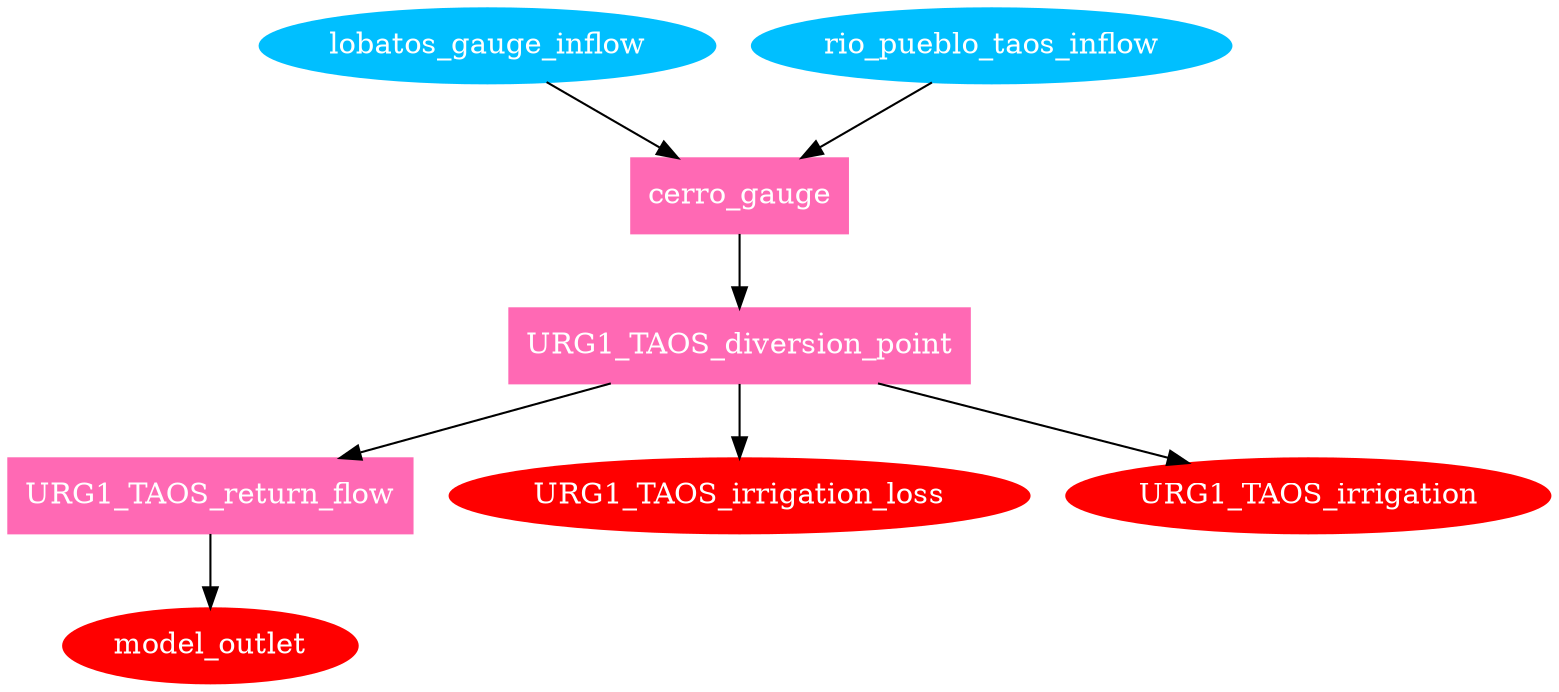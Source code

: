 // RioGrande
digraph {
	subgraph model {
		model_outlet [color=red fontcolor=white shape=ellipse style=filled]
		URG1_TAOS_return_flow -> model_outlet
		label=model
	}
	subgraph upper_rgb {
		lobatos_gauge_inflow [color=deepskyblue fontcolor=white shape=ellipse style=filled]
		rio_pueblo_taos_inflow [color=deepskyblue fontcolor=white shape=ellipse style=filled]
		cerro_gauge [color=hotpink fontcolor=white shape=rectangle style=filled]
		URG1_TAOS_diversion_point [color=hotpink fontcolor=white shape=rectangle style=filled]
		URG1_TAOS_irrigation_loss [color=red fontcolor=white shape=ellipse style=filled]
		URG1_TAOS_irrigation [color=red fontcolor=white shape=ellipse style=filled]
		URG1_TAOS_return_flow [color=hotpink fontcolor=white shape=rectangle style=filled]
		lobatos_gauge_inflow -> cerro_gauge
		rio_pueblo_taos_inflow -> cerro_gauge
		cerro_gauge -> URG1_TAOS_diversion_point
		URG1_TAOS_diversion_point -> URG1_TAOS_irrigation
		URG1_TAOS_diversion_point -> URG1_TAOS_irrigation_loss
		URG1_TAOS_diversion_point -> URG1_TAOS_return_flow
		label=upper_rgb
	}
}
